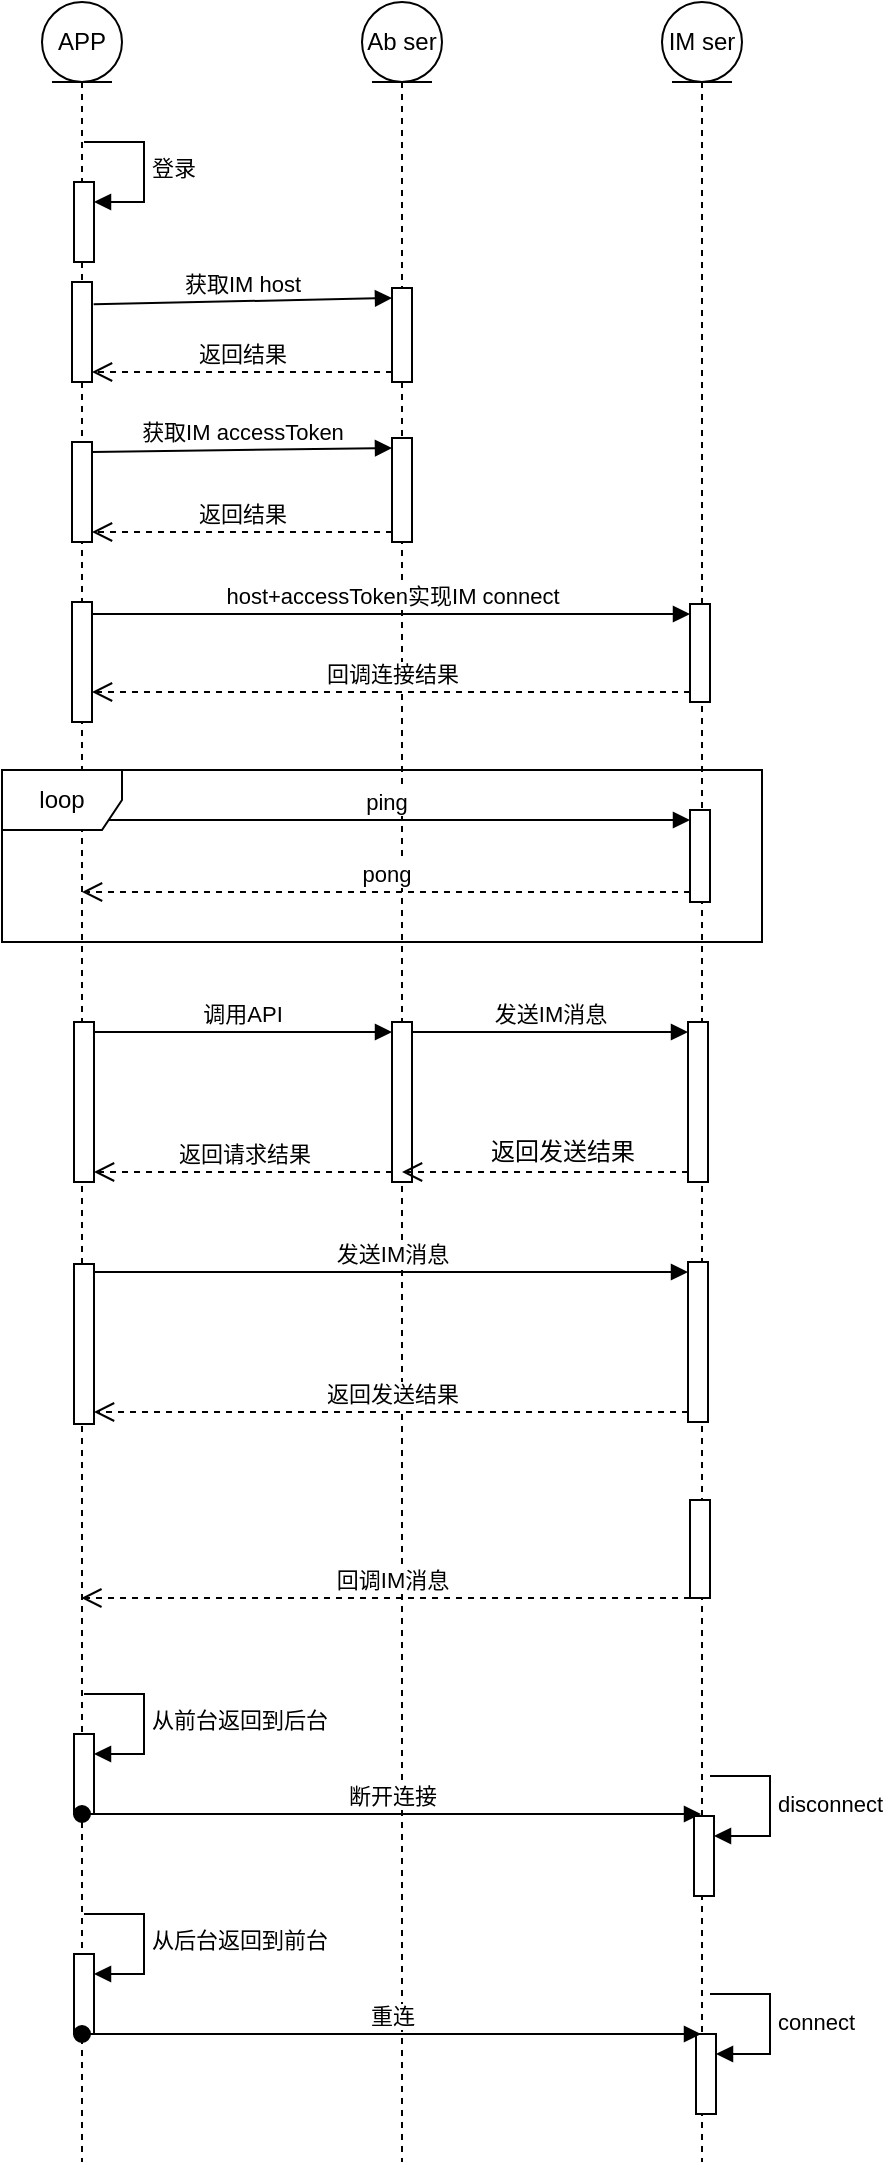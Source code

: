 <mxfile version="24.2.5" type="github">
  <diagram name="第 1 页" id="8bgii7znOBYCg8nw8WPh">
    <mxGraphModel dx="795" dy="553" grid="1" gridSize="10" guides="1" tooltips="1" connect="1" arrows="1" fold="1" page="1" pageScale="1" pageWidth="827" pageHeight="1169" math="0" shadow="0">
      <root>
        <mxCell id="0" />
        <mxCell id="1" parent="0" />
        <mxCell id="nNclRDfmkJ6vKXNC9eAn-1" value="APP" style="shape=umlLifeline;perimeter=lifelinePerimeter;whiteSpace=wrap;html=1;container=1;dropTarget=0;collapsible=0;recursiveResize=0;outlineConnect=0;portConstraint=eastwest;newEdgeStyle={&quot;curved&quot;:0,&quot;rounded&quot;:0};participant=umlEntity;" vertex="1" parent="1">
          <mxGeometry x="160" y="50" width="40" height="1080" as="geometry" />
        </mxCell>
        <mxCell id="nNclRDfmkJ6vKXNC9eAn-5" value="" style="html=1;points=[[0,0,0,0,5],[0,1,0,0,-5],[1,0,0,0,5],[1,1,0,0,-5]];perimeter=orthogonalPerimeter;outlineConnect=0;targetShapes=umlLifeline;portConstraint=eastwest;newEdgeStyle={&quot;curved&quot;:0,&quot;rounded&quot;:0};" vertex="1" parent="nNclRDfmkJ6vKXNC9eAn-1">
          <mxGeometry x="16" y="90" width="10" height="40" as="geometry" />
        </mxCell>
        <mxCell id="nNclRDfmkJ6vKXNC9eAn-6" value="登录" style="html=1;align=left;spacingLeft=2;endArrow=block;rounded=0;edgeStyle=orthogonalEdgeStyle;curved=0;rounded=0;" edge="1" target="nNclRDfmkJ6vKXNC9eAn-5" parent="nNclRDfmkJ6vKXNC9eAn-1">
          <mxGeometry relative="1" as="geometry">
            <mxPoint x="21" y="70" as="sourcePoint" />
            <Array as="points">
              <mxPoint x="51" y="70" />
              <mxPoint x="51" y="100" />
            </Array>
          </mxGeometry>
        </mxCell>
        <mxCell id="nNclRDfmkJ6vKXNC9eAn-23" value="" style="html=1;points=[[0,0,0,0,5],[0,1,0,0,-5],[1,0,0,0,5],[1,1,0,0,-5]];perimeter=orthogonalPerimeter;outlineConnect=0;targetShapes=umlLifeline;portConstraint=eastwest;newEdgeStyle={&quot;curved&quot;:0,&quot;rounded&quot;:0};" vertex="1" parent="nNclRDfmkJ6vKXNC9eAn-1">
          <mxGeometry x="16" y="866" width="10" height="40" as="geometry" />
        </mxCell>
        <mxCell id="nNclRDfmkJ6vKXNC9eAn-24" value="从前台返回到后台" style="html=1;align=left;spacingLeft=2;endArrow=block;rounded=0;edgeStyle=orthogonalEdgeStyle;curved=0;rounded=0;" edge="1" target="nNclRDfmkJ6vKXNC9eAn-23" parent="nNclRDfmkJ6vKXNC9eAn-1">
          <mxGeometry relative="1" as="geometry">
            <mxPoint x="21" y="846" as="sourcePoint" />
            <Array as="points">
              <mxPoint x="51" y="876" />
            </Array>
          </mxGeometry>
        </mxCell>
        <mxCell id="nNclRDfmkJ6vKXNC9eAn-32" value="" style="html=1;points=[[0,0,0,0,5],[0,1,0,0,-5],[1,0,0,0,5],[1,1,0,0,-5]];perimeter=orthogonalPerimeter;outlineConnect=0;targetShapes=umlLifeline;portConstraint=eastwest;newEdgeStyle={&quot;curved&quot;:0,&quot;rounded&quot;:0};" vertex="1" parent="nNclRDfmkJ6vKXNC9eAn-1">
          <mxGeometry x="16" y="976" width="10" height="40" as="geometry" />
        </mxCell>
        <mxCell id="nNclRDfmkJ6vKXNC9eAn-33" value="从后台返回到前台" style="html=1;align=left;spacingLeft=2;endArrow=block;rounded=0;edgeStyle=orthogonalEdgeStyle;curved=0;rounded=0;" edge="1" target="nNclRDfmkJ6vKXNC9eAn-32" parent="nNclRDfmkJ6vKXNC9eAn-1">
          <mxGeometry relative="1" as="geometry">
            <mxPoint x="21" y="956" as="sourcePoint" />
            <Array as="points">
              <mxPoint x="51" y="986" />
            </Array>
          </mxGeometry>
        </mxCell>
        <mxCell id="nNclRDfmkJ6vKXNC9eAn-37" value="" style="html=1;points=[[0,0,0,0,5],[0,1,0,0,-5],[1,0,0,0,5],[1,1,0,0,-5]];perimeter=orthogonalPerimeter;outlineConnect=0;targetShapes=umlLifeline;portConstraint=eastwest;newEdgeStyle={&quot;curved&quot;:0,&quot;rounded&quot;:0};" vertex="1" parent="nNclRDfmkJ6vKXNC9eAn-1">
          <mxGeometry x="15" y="140" width="10" height="50" as="geometry" />
        </mxCell>
        <mxCell id="nNclRDfmkJ6vKXNC9eAn-38" value="" style="html=1;points=[[0,0,0,0,5],[0,1,0,0,-5],[1,0,0,0,5],[1,1,0,0,-5]];perimeter=orthogonalPerimeter;outlineConnect=0;targetShapes=umlLifeline;portConstraint=eastwest;newEdgeStyle={&quot;curved&quot;:0,&quot;rounded&quot;:0};" vertex="1" parent="nNclRDfmkJ6vKXNC9eAn-1">
          <mxGeometry x="15" y="220" width="10" height="50" as="geometry" />
        </mxCell>
        <mxCell id="nNclRDfmkJ6vKXNC9eAn-39" value="" style="html=1;points=[[0,0,0,0,5],[0,1,0,0,-5],[1,0,0,0,5],[1,1,0,0,-5]];perimeter=orthogonalPerimeter;outlineConnect=0;targetShapes=umlLifeline;portConstraint=eastwest;newEdgeStyle={&quot;curved&quot;:0,&quot;rounded&quot;:0};" vertex="1" parent="nNclRDfmkJ6vKXNC9eAn-1">
          <mxGeometry x="15" y="300" width="10" height="60" as="geometry" />
        </mxCell>
        <mxCell id="nNclRDfmkJ6vKXNC9eAn-47" value="" style="html=1;points=[[0,0,0,0,5],[0,1,0,0,-5],[1,0,0,0,5],[1,1,0,0,-5]];perimeter=orthogonalPerimeter;outlineConnect=0;targetShapes=umlLifeline;portConstraint=eastwest;newEdgeStyle={&quot;curved&quot;:0,&quot;rounded&quot;:0};" vertex="1" parent="nNclRDfmkJ6vKXNC9eAn-1">
          <mxGeometry x="16" y="510" width="10" height="80" as="geometry" />
        </mxCell>
        <mxCell id="nNclRDfmkJ6vKXNC9eAn-2" value="Ab ser" style="shape=umlLifeline;perimeter=lifelinePerimeter;whiteSpace=wrap;html=1;container=1;dropTarget=0;collapsible=0;recursiveResize=0;outlineConnect=0;portConstraint=eastwest;newEdgeStyle={&quot;curved&quot;:0,&quot;rounded&quot;:0};participant=umlEntity;" vertex="1" parent="1">
          <mxGeometry x="320" y="50" width="40" height="1080" as="geometry" />
        </mxCell>
        <mxCell id="nNclRDfmkJ6vKXNC9eAn-11" value="" style="html=1;points=[[0,0,0,0,5],[0,1,0,0,-5],[1,0,0,0,5],[1,1,0,0,-5]];perimeter=orthogonalPerimeter;outlineConnect=0;targetShapes=umlLifeline;portConstraint=eastwest;newEdgeStyle={&quot;curved&quot;:0,&quot;rounded&quot;:0};" vertex="1" parent="nNclRDfmkJ6vKXNC9eAn-2">
          <mxGeometry x="15" y="218" width="10" height="52" as="geometry" />
        </mxCell>
        <mxCell id="nNclRDfmkJ6vKXNC9eAn-8" value="" style="html=1;points=[[0,0,0,0,5],[0,1,0,0,-5],[1,0,0,0,5],[1,1,0,0,-5]];perimeter=orthogonalPerimeter;outlineConnect=0;targetShapes=umlLifeline;portConstraint=eastwest;newEdgeStyle={&quot;curved&quot;:0,&quot;rounded&quot;:0};" vertex="1" parent="nNclRDfmkJ6vKXNC9eAn-2">
          <mxGeometry x="15" y="143" width="10" height="47" as="geometry" />
        </mxCell>
        <mxCell id="nNclRDfmkJ6vKXNC9eAn-44" value="" style="html=1;points=[[0,0,0,0,5],[0,1,0,0,-5],[1,0,0,0,5],[1,1,0,0,-5]];perimeter=orthogonalPerimeter;outlineConnect=0;targetShapes=umlLifeline;portConstraint=eastwest;newEdgeStyle={&quot;curved&quot;:0,&quot;rounded&quot;:0};" vertex="1" parent="nNclRDfmkJ6vKXNC9eAn-2">
          <mxGeometry x="15" y="510" width="10" height="80" as="geometry" />
        </mxCell>
        <mxCell id="nNclRDfmkJ6vKXNC9eAn-4" value="IM&amp;nbsp;&lt;span style=&quot;background-color: initial;&quot;&gt;ser&lt;/span&gt;" style="shape=umlLifeline;perimeter=lifelinePerimeter;whiteSpace=wrap;html=1;container=1;dropTarget=0;collapsible=0;recursiveResize=0;outlineConnect=0;portConstraint=eastwest;newEdgeStyle={&quot;curved&quot;:0,&quot;rounded&quot;:0};participant=umlEntity;" vertex="1" parent="1">
          <mxGeometry x="470" y="50" width="40" height="1080" as="geometry" />
        </mxCell>
        <mxCell id="nNclRDfmkJ6vKXNC9eAn-14" value="" style="html=1;points=[[0,0,0,0,5],[0,1,0,0,-5],[1,0,0,0,5],[1,1,0,0,-5]];perimeter=orthogonalPerimeter;outlineConnect=0;targetShapes=umlLifeline;portConstraint=eastwest;newEdgeStyle={&quot;curved&quot;:0,&quot;rounded&quot;:0};" vertex="1" parent="nNclRDfmkJ6vKXNC9eAn-4">
          <mxGeometry x="14" y="301" width="10" height="49" as="geometry" />
        </mxCell>
        <mxCell id="nNclRDfmkJ6vKXNC9eAn-17" value="" style="html=1;points=[[0,0,0,0,5],[0,1,0,0,-5],[1,0,0,0,5],[1,1,0,0,-5]];perimeter=orthogonalPerimeter;outlineConnect=0;targetShapes=umlLifeline;portConstraint=eastwest;newEdgeStyle={&quot;curved&quot;:0,&quot;rounded&quot;:0};" vertex="1" parent="nNclRDfmkJ6vKXNC9eAn-4">
          <mxGeometry x="14" y="404" width="10" height="46" as="geometry" />
        </mxCell>
        <mxCell id="nNclRDfmkJ6vKXNC9eAn-21" value="" style="html=1;points=[[0,0,0,0,5],[0,1,0,0,-5],[1,0,0,0,5],[1,1,0,0,-5]];perimeter=orthogonalPerimeter;outlineConnect=0;targetShapes=umlLifeline;portConstraint=eastwest;newEdgeStyle={&quot;curved&quot;:0,&quot;rounded&quot;:0};" vertex="1" parent="nNclRDfmkJ6vKXNC9eAn-4">
          <mxGeometry x="14" y="749" width="10" height="49" as="geometry" />
        </mxCell>
        <mxCell id="nNclRDfmkJ6vKXNC9eAn-30" value="" style="html=1;points=[[0,0,0,0,5],[0,1,0,0,-5],[1,0,0,0,5],[1,1,0,0,-5]];perimeter=orthogonalPerimeter;outlineConnect=0;targetShapes=umlLifeline;portConstraint=eastwest;newEdgeStyle={&quot;curved&quot;:0,&quot;rounded&quot;:0};" vertex="1" parent="nNclRDfmkJ6vKXNC9eAn-4">
          <mxGeometry x="16" y="907" width="10" height="40" as="geometry" />
        </mxCell>
        <mxCell id="nNclRDfmkJ6vKXNC9eAn-31" value="disconnect" style="html=1;align=left;spacingLeft=2;endArrow=block;rounded=0;edgeStyle=orthogonalEdgeStyle;curved=0;rounded=0;" edge="1" target="nNclRDfmkJ6vKXNC9eAn-30" parent="nNclRDfmkJ6vKXNC9eAn-4">
          <mxGeometry relative="1" as="geometry">
            <mxPoint x="24" y="887" as="sourcePoint" />
            <Array as="points">
              <mxPoint x="54" y="917" />
            </Array>
          </mxGeometry>
        </mxCell>
        <mxCell id="nNclRDfmkJ6vKXNC9eAn-35" value="" style="html=1;points=[[0,0,0,0,5],[0,1,0,0,-5],[1,0,0,0,5],[1,1,0,0,-5]];perimeter=orthogonalPerimeter;outlineConnect=0;targetShapes=umlLifeline;portConstraint=eastwest;newEdgeStyle={&quot;curved&quot;:0,&quot;rounded&quot;:0};" vertex="1" parent="nNclRDfmkJ6vKXNC9eAn-4">
          <mxGeometry x="17" y="1016" width="10" height="40" as="geometry" />
        </mxCell>
        <mxCell id="nNclRDfmkJ6vKXNC9eAn-36" value="connect" style="html=1;align=left;spacingLeft=2;endArrow=block;rounded=0;edgeStyle=orthogonalEdgeStyle;curved=0;rounded=0;" edge="1" target="nNclRDfmkJ6vKXNC9eAn-35" parent="nNclRDfmkJ6vKXNC9eAn-4">
          <mxGeometry relative="1" as="geometry">
            <mxPoint x="24" y="996" as="sourcePoint" />
            <Array as="points">
              <mxPoint x="54" y="1026" />
            </Array>
          </mxGeometry>
        </mxCell>
        <mxCell id="nNclRDfmkJ6vKXNC9eAn-50" value="" style="html=1;points=[[0,0,0,0,5],[0,1,0,0,-5],[1,0,0,0,5],[1,1,0,0,-5]];perimeter=orthogonalPerimeter;outlineConnect=0;targetShapes=umlLifeline;portConstraint=eastwest;newEdgeStyle={&quot;curved&quot;:0,&quot;rounded&quot;:0};" vertex="1" parent="nNclRDfmkJ6vKXNC9eAn-4">
          <mxGeometry x="13" y="510" width="10" height="80" as="geometry" />
        </mxCell>
        <mxCell id="nNclRDfmkJ6vKXNC9eAn-9" value="获取IM host" style="html=1;verticalAlign=bottom;endArrow=block;curved=0;rounded=0;entryX=0;entryY=0;entryDx=0;entryDy=5;exitX=1.083;exitY=0.223;exitDx=0;exitDy=0;exitPerimeter=0;" edge="1" target="nNclRDfmkJ6vKXNC9eAn-8" parent="1" source="nNclRDfmkJ6vKXNC9eAn-37">
          <mxGeometry relative="1" as="geometry">
            <mxPoint x="190" y="198" as="sourcePoint" />
          </mxGeometry>
        </mxCell>
        <mxCell id="nNclRDfmkJ6vKXNC9eAn-10" value="返回结果" style="html=1;verticalAlign=bottom;endArrow=open;dashed=1;endSize=8;curved=0;rounded=0;exitX=0;exitY=1;exitDx=0;exitDy=-5;entryX=1;entryY=1;entryDx=0;entryDy=-5;entryPerimeter=0;" edge="1" source="nNclRDfmkJ6vKXNC9eAn-8" parent="1" target="nNclRDfmkJ6vKXNC9eAn-37">
          <mxGeometry relative="1" as="geometry">
            <mxPoint x="190" y="235" as="targetPoint" />
          </mxGeometry>
        </mxCell>
        <mxCell id="nNclRDfmkJ6vKXNC9eAn-12" value="获取IM accessToken" style="html=1;verticalAlign=bottom;endArrow=block;curved=0;rounded=0;entryX=0;entryY=0;entryDx=0;entryDy=5;exitX=1;exitY=0;exitDx=0;exitDy=5;exitPerimeter=0;" edge="1" target="nNclRDfmkJ6vKXNC9eAn-11" parent="1" source="nNclRDfmkJ6vKXNC9eAn-38">
          <mxGeometry relative="1" as="geometry">
            <mxPoint x="190" y="273" as="sourcePoint" />
          </mxGeometry>
        </mxCell>
        <mxCell id="nNclRDfmkJ6vKXNC9eAn-13" value="返回结果" style="html=1;verticalAlign=bottom;endArrow=open;dashed=1;endSize=8;curved=0;rounded=0;exitX=0;exitY=1;exitDx=0;exitDy=-5;entryX=1;entryY=1;entryDx=0;entryDy=-5;entryPerimeter=0;" edge="1" source="nNclRDfmkJ6vKXNC9eAn-11" parent="1" target="nNclRDfmkJ6vKXNC9eAn-38">
          <mxGeometry relative="1" as="geometry">
            <mxPoint x="190" y="315" as="targetPoint" />
          </mxGeometry>
        </mxCell>
        <mxCell id="nNclRDfmkJ6vKXNC9eAn-15" value="host+accessToken实现IM connect" style="html=1;verticalAlign=bottom;endArrow=block;curved=0;rounded=0;entryX=0;entryY=0;entryDx=0;entryDy=5;" edge="1" target="nNclRDfmkJ6vKXNC9eAn-14" parent="1" source="nNclRDfmkJ6vKXNC9eAn-39">
          <mxGeometry relative="1" as="geometry">
            <mxPoint x="190" y="356" as="sourcePoint" />
          </mxGeometry>
        </mxCell>
        <mxCell id="nNclRDfmkJ6vKXNC9eAn-16" value="回调连接结果" style="html=1;verticalAlign=bottom;endArrow=open;dashed=1;endSize=8;curved=0;rounded=0;exitX=0;exitY=1;exitDx=0;exitDy=-5;" edge="1" source="nNclRDfmkJ6vKXNC9eAn-14" parent="1" target="nNclRDfmkJ6vKXNC9eAn-39">
          <mxGeometry relative="1" as="geometry">
            <mxPoint x="190" y="395" as="targetPoint" />
          </mxGeometry>
        </mxCell>
        <mxCell id="nNclRDfmkJ6vKXNC9eAn-18" value="ping" style="html=1;verticalAlign=bottom;endArrow=block;curved=0;rounded=0;entryX=0;entryY=0;entryDx=0;entryDy=5;" edge="1" target="nNclRDfmkJ6vKXNC9eAn-17" parent="1">
          <mxGeometry relative="1" as="geometry">
            <mxPoint x="179.667" y="459" as="sourcePoint" />
          </mxGeometry>
        </mxCell>
        <mxCell id="nNclRDfmkJ6vKXNC9eAn-19" value="pong" style="html=1;verticalAlign=bottom;endArrow=open;dashed=1;endSize=8;curved=0;rounded=0;exitX=0;exitY=1;exitDx=0;exitDy=-5;" edge="1" source="nNclRDfmkJ6vKXNC9eAn-17" parent="1" target="nNclRDfmkJ6vKXNC9eAn-1">
          <mxGeometry relative="1" as="geometry">
            <mxPoint x="180" y="529" as="targetPoint" />
          </mxGeometry>
        </mxCell>
        <mxCell id="nNclRDfmkJ6vKXNC9eAn-20" value="loop" style="shape=umlFrame;whiteSpace=wrap;html=1;pointerEvents=0;" vertex="1" parent="1">
          <mxGeometry x="140" y="434" width="380" height="86" as="geometry" />
        </mxCell>
        <mxCell id="nNclRDfmkJ6vKXNC9eAn-22" value="回调IM消息" style="html=1;verticalAlign=bottom;endArrow=open;dashed=1;endSize=8;curved=0;rounded=0;" edge="1" parent="1">
          <mxGeometry relative="1" as="geometry">
            <mxPoint x="490" y="848" as="sourcePoint" />
            <mxPoint x="179.667" y="848" as="targetPoint" />
          </mxGeometry>
        </mxCell>
        <mxCell id="nNclRDfmkJ6vKXNC9eAn-29" value="断开连接" style="html=1;verticalAlign=bottom;startArrow=oval;startFill=1;endArrow=block;startSize=8;curved=0;rounded=0;" edge="1" parent="1">
          <mxGeometry width="60" relative="1" as="geometry">
            <mxPoint x="180" y="956" as="sourcePoint" />
            <mxPoint x="489.5" y="956" as="targetPoint" />
          </mxGeometry>
        </mxCell>
        <mxCell id="nNclRDfmkJ6vKXNC9eAn-34" value="重连" style="html=1;verticalAlign=bottom;startArrow=oval;startFill=1;endArrow=block;startSize=8;curved=0;rounded=0;" edge="1" parent="1">
          <mxGeometry width="60" relative="1" as="geometry">
            <mxPoint x="180" y="1066" as="sourcePoint" />
            <mxPoint x="489.5" y="1066" as="targetPoint" />
          </mxGeometry>
        </mxCell>
        <mxCell id="nNclRDfmkJ6vKXNC9eAn-45" value="调用API" style="html=1;verticalAlign=bottom;endArrow=block;curved=0;rounded=0;entryX=0;entryY=0;entryDx=0;entryDy=5;exitX=1;exitY=0;exitDx=0;exitDy=5;exitPerimeter=0;" edge="1" target="nNclRDfmkJ6vKXNC9eAn-44" parent="1" source="nNclRDfmkJ6vKXNC9eAn-47">
          <mxGeometry x="-0.004" relative="1" as="geometry">
            <mxPoint x="265" y="565" as="sourcePoint" />
            <mxPoint as="offset" />
          </mxGeometry>
        </mxCell>
        <mxCell id="nNclRDfmkJ6vKXNC9eAn-46" value="返回请求结果" style="html=1;verticalAlign=bottom;endArrow=open;dashed=1;endSize=8;curved=0;rounded=0;exitX=0;exitY=1;exitDx=0;exitDy=-5;entryX=1;entryY=1;entryDx=0;entryDy=-5;entryPerimeter=0;" edge="1" source="nNclRDfmkJ6vKXNC9eAn-44" parent="1" target="nNclRDfmkJ6vKXNC9eAn-47">
          <mxGeometry relative="1" as="geometry">
            <mxPoint x="265" y="635" as="targetPoint" />
          </mxGeometry>
        </mxCell>
        <mxCell id="nNclRDfmkJ6vKXNC9eAn-51" value="发送IM消息" style="html=1;verticalAlign=bottom;endArrow=block;curved=0;rounded=0;entryX=0;entryY=0;entryDx=0;entryDy=5;exitX=1;exitY=0;exitDx=0;exitDy=5;exitPerimeter=0;" edge="1" target="nNclRDfmkJ6vKXNC9eAn-50" parent="1" source="nNclRDfmkJ6vKXNC9eAn-44">
          <mxGeometry relative="1" as="geometry">
            <mxPoint x="413" y="565" as="sourcePoint" />
          </mxGeometry>
        </mxCell>
        <mxCell id="nNclRDfmkJ6vKXNC9eAn-52" value="" style="html=1;verticalAlign=bottom;endArrow=open;dashed=1;endSize=8;curved=0;rounded=0;exitX=0;exitY=1;exitDx=0;exitDy=-5;" edge="1" source="nNclRDfmkJ6vKXNC9eAn-50" parent="1" target="nNclRDfmkJ6vKXNC9eAn-2">
          <mxGeometry relative="1" as="geometry">
            <mxPoint x="413" y="635" as="targetPoint" />
          </mxGeometry>
        </mxCell>
        <mxCell id="nNclRDfmkJ6vKXNC9eAn-53" value="返回发送结果" style="text;html=1;align=center;verticalAlign=middle;resizable=0;points=[];autosize=1;strokeColor=none;fillColor=none;" vertex="1" parent="1">
          <mxGeometry x="370" y="610" width="100" height="30" as="geometry" />
        </mxCell>
        <mxCell id="nNclRDfmkJ6vKXNC9eAn-57" value="" style="html=1;points=[[0,0,0,0,5],[0,1,0,0,-5],[1,0,0,0,5],[1,1,0,0,-5]];perimeter=orthogonalPerimeter;outlineConnect=0;targetShapes=umlLifeline;portConstraint=eastwest;newEdgeStyle={&quot;curved&quot;:0,&quot;rounded&quot;:0};" vertex="1" parent="1">
          <mxGeometry x="176" y="681" width="10" height="80" as="geometry" />
        </mxCell>
        <mxCell id="nNclRDfmkJ6vKXNC9eAn-54" value="" style="html=1;points=[[0,0,0,0,5],[0,1,0,0,-5],[1,0,0,0,5],[1,1,0,0,-5]];perimeter=orthogonalPerimeter;outlineConnect=0;targetShapes=umlLifeline;portConstraint=eastwest;newEdgeStyle={&quot;curved&quot;:0,&quot;rounded&quot;:0};" vertex="1" parent="1">
          <mxGeometry x="483" y="680" width="10" height="80" as="geometry" />
        </mxCell>
        <mxCell id="nNclRDfmkJ6vKXNC9eAn-55" value="发送IM消息" style="html=1;verticalAlign=bottom;endArrow=block;curved=0;rounded=0;entryX=0;entryY=0;entryDx=0;entryDy=5;" edge="1" target="nNclRDfmkJ6vKXNC9eAn-54" parent="1" source="nNclRDfmkJ6vKXNC9eAn-57">
          <mxGeometry x="-0.001" relative="1" as="geometry">
            <mxPoint x="413" y="685" as="sourcePoint" />
            <mxPoint as="offset" />
          </mxGeometry>
        </mxCell>
        <mxCell id="nNclRDfmkJ6vKXNC9eAn-56" value="返回发送结果" style="html=1;verticalAlign=bottom;endArrow=open;dashed=1;endSize=8;curved=0;rounded=0;exitX=0;exitY=1;exitDx=0;exitDy=-5;" edge="1" source="nNclRDfmkJ6vKXNC9eAn-54" parent="1" target="nNclRDfmkJ6vKXNC9eAn-57">
          <mxGeometry relative="1" as="geometry">
            <mxPoint x="413" y="755" as="targetPoint" />
          </mxGeometry>
        </mxCell>
      </root>
    </mxGraphModel>
  </diagram>
</mxfile>
